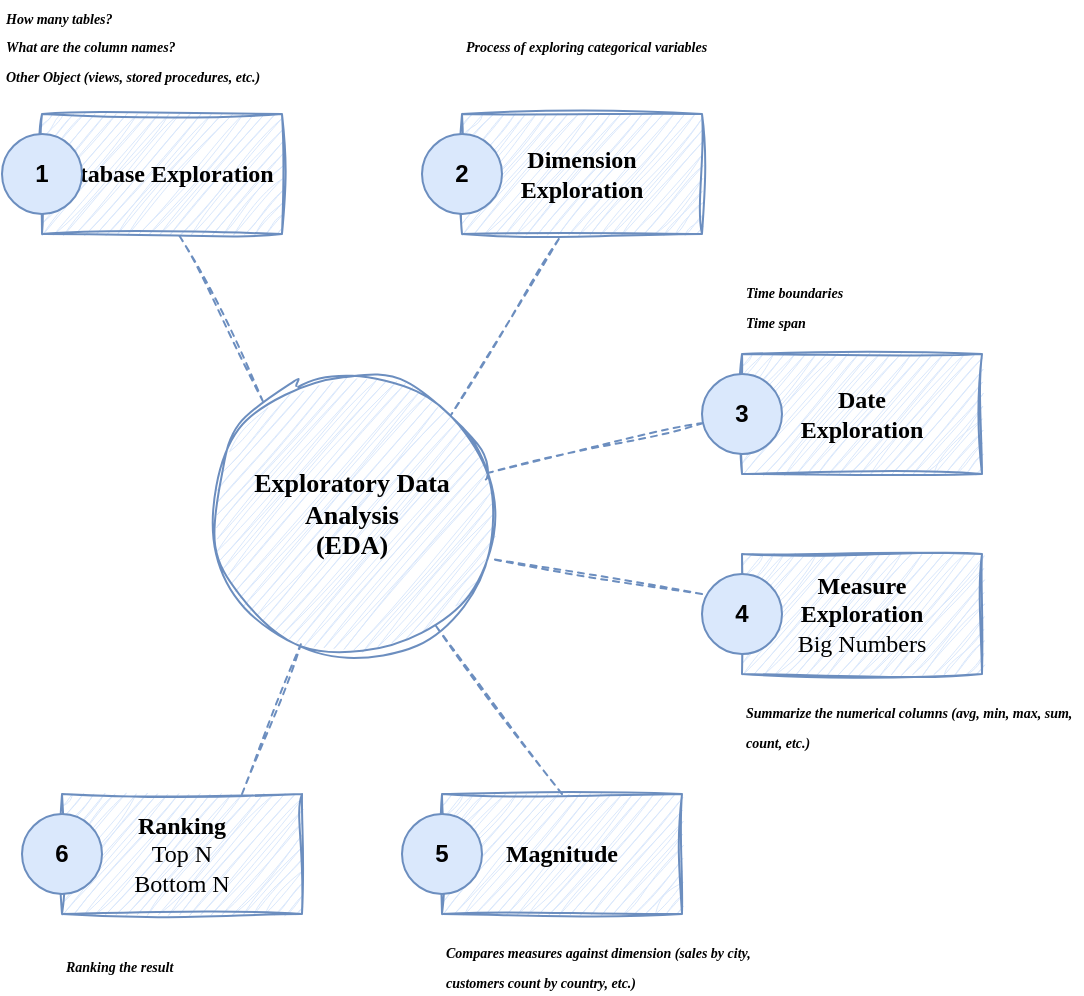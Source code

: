 <mxfile version="26.1.1">
  <diagram name="Page-1" id="hsc2KMRZ6bhrmwtduWx4">
    <mxGraphModel dx="987" dy="669" grid="1" gridSize="10" guides="1" tooltips="1" connect="1" arrows="1" fold="1" page="1" pageScale="1" pageWidth="850" pageHeight="1100" math="0" shadow="0">
      <root>
        <mxCell id="0" />
        <mxCell id="1" parent="0" />
        <mxCell id="O-xmrvNS8dKCKgFI-HjT-2" value="&lt;b&gt;&lt;font face=&quot;Comic Sans MS&quot;&gt;Database Exploration&lt;/font&gt;&lt;/b&gt;" style="rounded=0;whiteSpace=wrap;html=1;sketch=1;curveFitting=1;jiggle=2;fillColor=#dae8fc;strokeColor=#6c8ebf;" vertex="1" parent="1">
          <mxGeometry x="240" y="190" width="120" height="60" as="geometry" />
        </mxCell>
        <mxCell id="O-xmrvNS8dKCKgFI-HjT-3" value="&lt;b&gt;1&lt;/b&gt;" style="ellipse;whiteSpace=wrap;html=1;aspect=fixed;fillColor=#dae8fc;strokeColor=#6c8ebf;" vertex="1" parent="1">
          <mxGeometry x="220" y="200" width="40" height="40" as="geometry" />
        </mxCell>
        <mxCell id="O-xmrvNS8dKCKgFI-HjT-4" value="&lt;b&gt;&lt;font face=&quot;Comic Sans MS&quot;&gt;Dimension&lt;/font&gt;&lt;/b&gt;&lt;div&gt;&lt;b&gt;&lt;font face=&quot;Comic Sans MS&quot;&gt;Exploration&lt;/font&gt;&lt;/b&gt;&lt;/div&gt;" style="rounded=0;whiteSpace=wrap;html=1;sketch=1;curveFitting=1;jiggle=2;fillColor=#dae8fc;strokeColor=#6c8ebf;" vertex="1" parent="1">
          <mxGeometry x="450" y="190" width="120" height="60" as="geometry" />
        </mxCell>
        <mxCell id="O-xmrvNS8dKCKgFI-HjT-5" value="&lt;b&gt;2&lt;/b&gt;" style="ellipse;whiteSpace=wrap;html=1;aspect=fixed;fillColor=#dae8fc;strokeColor=#6c8ebf;" vertex="1" parent="1">
          <mxGeometry x="430" y="200" width="40" height="40" as="geometry" />
        </mxCell>
        <mxCell id="O-xmrvNS8dKCKgFI-HjT-6" value="&lt;b&gt;&lt;font face=&quot;Comic Sans MS&quot;&gt;Date&lt;/font&gt;&lt;/b&gt;&lt;div&gt;&lt;b&gt;&lt;font face=&quot;Comic Sans MS&quot;&gt;Exploration&lt;/font&gt;&lt;/b&gt;&lt;/div&gt;" style="rounded=0;whiteSpace=wrap;html=1;sketch=1;curveFitting=1;jiggle=2;fillColor=#dae8fc;strokeColor=#6c8ebf;" vertex="1" parent="1">
          <mxGeometry x="590" y="310" width="120" height="60" as="geometry" />
        </mxCell>
        <mxCell id="O-xmrvNS8dKCKgFI-HjT-7" value="&lt;b&gt;3&lt;/b&gt;" style="ellipse;whiteSpace=wrap;html=1;aspect=fixed;fillColor=#dae8fc;strokeColor=#6c8ebf;" vertex="1" parent="1">
          <mxGeometry x="570" y="320" width="40" height="40" as="geometry" />
        </mxCell>
        <mxCell id="O-xmrvNS8dKCKgFI-HjT-8" value="&lt;b&gt;&lt;font face=&quot;Comic Sans MS&quot;&gt;Measure&lt;/font&gt;&lt;/b&gt;&lt;div&gt;&lt;b&gt;&lt;font face=&quot;Comic Sans MS&quot;&gt;Exploration&lt;/font&gt;&lt;/b&gt;&lt;/div&gt;&lt;div&gt;&lt;font style=&quot;&quot; face=&quot;Comic Sans MS&quot;&gt;Big Numbers&lt;/font&gt;&lt;/div&gt;" style="rounded=0;whiteSpace=wrap;html=1;sketch=1;curveFitting=1;jiggle=2;fillColor=#dae8fc;strokeColor=#6c8ebf;" vertex="1" parent="1">
          <mxGeometry x="590" y="410" width="120" height="60" as="geometry" />
        </mxCell>
        <mxCell id="O-xmrvNS8dKCKgFI-HjT-9" value="&lt;b&gt;4&lt;/b&gt;" style="ellipse;whiteSpace=wrap;html=1;aspect=fixed;fillColor=#dae8fc;strokeColor=#6c8ebf;" vertex="1" parent="1">
          <mxGeometry x="570" y="420" width="40" height="40" as="geometry" />
        </mxCell>
        <mxCell id="O-xmrvNS8dKCKgFI-HjT-10" value="&lt;font face=&quot;Comic Sans MS&quot;&gt;&lt;b&gt;Magnitude&lt;/b&gt;&lt;/font&gt;" style="rounded=0;whiteSpace=wrap;html=1;sketch=1;curveFitting=1;jiggle=2;fillColor=#dae8fc;strokeColor=#6c8ebf;" vertex="1" parent="1">
          <mxGeometry x="440" y="530" width="120" height="60" as="geometry" />
        </mxCell>
        <mxCell id="O-xmrvNS8dKCKgFI-HjT-11" value="&lt;b&gt;5&lt;/b&gt;" style="ellipse;whiteSpace=wrap;html=1;aspect=fixed;fillColor=#dae8fc;strokeColor=#6c8ebf;" vertex="1" parent="1">
          <mxGeometry x="420" y="540" width="40" height="40" as="geometry" />
        </mxCell>
        <mxCell id="O-xmrvNS8dKCKgFI-HjT-12" value="&lt;font face=&quot;Comic Sans MS&quot;&gt;&lt;b&gt;Ranking&lt;/b&gt;&lt;/font&gt;&lt;div&gt;&lt;font face=&quot;Comic Sans MS&quot;&gt;Top N&lt;/font&gt;&lt;/div&gt;&lt;div&gt;&lt;font face=&quot;Comic Sans MS&quot;&gt;Bottom N&lt;/font&gt;&lt;/div&gt;" style="rounded=0;whiteSpace=wrap;html=1;sketch=1;curveFitting=1;jiggle=2;fillColor=#dae8fc;strokeColor=#6c8ebf;" vertex="1" parent="1">
          <mxGeometry x="250" y="530" width="120" height="60" as="geometry" />
        </mxCell>
        <mxCell id="O-xmrvNS8dKCKgFI-HjT-13" value="&lt;b&gt;6&lt;/b&gt;" style="ellipse;whiteSpace=wrap;html=1;aspect=fixed;fillColor=#dae8fc;strokeColor=#6c8ebf;" vertex="1" parent="1">
          <mxGeometry x="230" y="540" width="40" height="40" as="geometry" />
        </mxCell>
        <mxCell id="O-xmrvNS8dKCKgFI-HjT-14" value="&lt;b&gt;&lt;font style=&quot;font-size: 13px;&quot; face=&quot;Comic Sans MS&quot;&gt;Exploratory Data Analysis&lt;/font&gt;&lt;/b&gt;&lt;div&gt;&lt;b&gt;&lt;font style=&quot;font-size: 13px;&quot; face=&quot;Comic Sans MS&quot;&gt;(EDA)&lt;/font&gt;&lt;/b&gt;&lt;/div&gt;" style="ellipse;whiteSpace=wrap;html=1;aspect=fixed;sketch=1;curveFitting=1;jiggle=2;fillColor=#dae8fc;strokeColor=#6c8ebf;" vertex="1" parent="1">
          <mxGeometry x="325" y="320" width="140" height="140" as="geometry" />
        </mxCell>
        <mxCell id="O-xmrvNS8dKCKgFI-HjT-16" value="" style="endArrow=none;html=1;rounded=0;exitX=0.573;exitY=1.017;exitDx=0;exitDy=0;exitPerimeter=0;entryX=0.181;entryY=0.096;entryDx=0;entryDy=0;entryPerimeter=0;fillColor=#dae8fc;strokeColor=#6c8ebf;dashed=1;sketch=1;curveFitting=1;jiggle=2;" edge="1" parent="1" source="O-xmrvNS8dKCKgFI-HjT-2" target="O-xmrvNS8dKCKgFI-HjT-14">
          <mxGeometry width="50" height="50" relative="1" as="geometry">
            <mxPoint x="320" y="420" as="sourcePoint" />
            <mxPoint x="370" y="370" as="targetPoint" />
          </mxGeometry>
        </mxCell>
        <mxCell id="O-xmrvNS8dKCKgFI-HjT-17" value="" style="endArrow=none;html=1;rounded=0;exitX=0.403;exitY=1.043;exitDx=0;exitDy=0;exitPerimeter=0;entryX=1;entryY=0;entryDx=0;entryDy=0;fillColor=#dae8fc;strokeColor=#6c8ebf;dashed=1;sketch=1;curveFitting=1;jiggle=2;" edge="1" parent="1" source="O-xmrvNS8dKCKgFI-HjT-4" target="O-xmrvNS8dKCKgFI-HjT-14">
          <mxGeometry width="50" height="50" relative="1" as="geometry">
            <mxPoint x="319" y="261" as="sourcePoint" />
            <mxPoint x="360" y="343" as="targetPoint" />
          </mxGeometry>
        </mxCell>
        <mxCell id="O-xmrvNS8dKCKgFI-HjT-18" value="" style="endArrow=none;html=1;rounded=0;entryX=0.987;entryY=0.353;entryDx=0;entryDy=0;entryPerimeter=0;fillColor=#dae8fc;strokeColor=#6c8ebf;dashed=1;sketch=1;curveFitting=1;jiggle=2;" edge="1" parent="1" source="O-xmrvNS8dKCKgFI-HjT-7" target="O-xmrvNS8dKCKgFI-HjT-14">
          <mxGeometry width="50" height="50" relative="1" as="geometry">
            <mxPoint x="508" y="263" as="sourcePoint" />
            <mxPoint x="454" y="351" as="targetPoint" />
          </mxGeometry>
        </mxCell>
        <mxCell id="O-xmrvNS8dKCKgFI-HjT-19" value="" style="endArrow=none;html=1;rounded=0;entryX=0.999;entryY=0.661;entryDx=0;entryDy=0;entryPerimeter=0;exitX=0;exitY=0.25;exitDx=0;exitDy=0;exitPerimeter=0;fillColor=#dae8fc;strokeColor=#6c8ebf;dashed=1;sketch=1;curveFitting=1;jiggle=2;" edge="1" parent="1" source="O-xmrvNS8dKCKgFI-HjT-9" target="O-xmrvNS8dKCKgFI-HjT-14">
          <mxGeometry width="50" height="50" relative="1" as="geometry">
            <mxPoint x="581" y="354" as="sourcePoint" />
            <mxPoint x="473" y="379" as="targetPoint" />
          </mxGeometry>
        </mxCell>
        <mxCell id="O-xmrvNS8dKCKgFI-HjT-20" value="" style="endArrow=none;html=1;rounded=0;exitX=0.5;exitY=0;exitDx=0;exitDy=0;fillColor=#dae8fc;strokeColor=#6c8ebf;dashed=1;sketch=1;curveFitting=1;jiggle=2;" edge="1" parent="1" source="O-xmrvNS8dKCKgFI-HjT-10" target="O-xmrvNS8dKCKgFI-HjT-14">
          <mxGeometry width="50" height="50" relative="1" as="geometry">
            <mxPoint x="580" y="440" as="sourcePoint" />
            <mxPoint x="475" y="423" as="targetPoint" />
          </mxGeometry>
        </mxCell>
        <mxCell id="O-xmrvNS8dKCKgFI-HjT-21" value="" style="endArrow=none;html=1;rounded=0;exitX=0.75;exitY=0;exitDx=0;exitDy=0;fillColor=#dae8fc;strokeColor=#6c8ebf;dashed=1;sketch=1;curveFitting=1;jiggle=2;" edge="1" parent="1" source="O-xmrvNS8dKCKgFI-HjT-12" target="O-xmrvNS8dKCKgFI-HjT-14">
          <mxGeometry width="50" height="50" relative="1" as="geometry">
            <mxPoint x="510" y="540" as="sourcePoint" />
            <mxPoint x="447" y="456" as="targetPoint" />
          </mxGeometry>
        </mxCell>
        <mxCell id="O-xmrvNS8dKCKgFI-HjT-58" value="&lt;i&gt;&lt;b style=&quot;font-size: 7px; font-family: &amp;quot;Comic Sans MS&amp;quot;; background-color: transparent; color: light-dark(rgb(0, 0, 0), rgb(255, 255, 255));&quot;&gt;How many tables?&lt;/b&gt;&lt;br&gt;&lt;b style=&quot;font-size: 7px; font-family: &amp;quot;Comic Sans MS&amp;quot;; background-color: transparent; color: light-dark(rgb(0, 0, 0), rgb(255, 255, 255));&quot;&gt;What are the column names?&lt;/b&gt;&lt;/i&gt;&lt;div&gt;&lt;b style=&quot;font-size: 7px; font-family: &amp;quot;Comic Sans MS&amp;quot;; background-color: transparent; color: light-dark(rgb(0, 0, 0), rgb(255, 255, 255));&quot;&gt;&lt;i&gt;Other Object (views, stored procedures, etc.)&lt;/i&gt;&lt;/b&gt;&lt;/div&gt;" style="text;html=1;align=left;verticalAlign=middle;whiteSpace=wrap;rounded=0;" vertex="1" parent="1">
          <mxGeometry x="220" y="140" width="170" height="30" as="geometry" />
        </mxCell>
        <mxCell id="O-xmrvNS8dKCKgFI-HjT-59" value="&lt;font face=&quot;Comic Sans MS&quot;&gt;&lt;span style=&quot;font-size: 7px;&quot;&gt;&lt;b&gt;&lt;i&gt;Process of exploring categorical variables&lt;/i&gt;&lt;/b&gt;&lt;/span&gt;&lt;/font&gt;" style="text;html=1;align=left;verticalAlign=middle;whiteSpace=wrap;rounded=0;" vertex="1" parent="1">
          <mxGeometry x="450" y="140" width="170" height="30" as="geometry" />
        </mxCell>
        <mxCell id="O-xmrvNS8dKCKgFI-HjT-60" value="&lt;font face=&quot;Comic Sans MS&quot;&gt;&lt;span style=&quot;font-size: 7px;&quot;&gt;&lt;b&gt;&lt;i&gt;Time boundaries&lt;/i&gt;&lt;/b&gt;&lt;/span&gt;&lt;/font&gt;&lt;div&gt;&lt;font face=&quot;Comic Sans MS&quot;&gt;&lt;span style=&quot;font-size: 7px;&quot;&gt;&lt;b&gt;&lt;i&gt;Time span&lt;/i&gt;&lt;/b&gt;&lt;/span&gt;&lt;/font&gt;&lt;/div&gt;" style="text;html=1;align=left;verticalAlign=middle;whiteSpace=wrap;rounded=0;" vertex="1" parent="1">
          <mxGeometry x="590" y="270" width="170" height="30" as="geometry" />
        </mxCell>
        <mxCell id="O-xmrvNS8dKCKgFI-HjT-61" value="&lt;font face=&quot;Comic Sans MS&quot;&gt;&lt;span style=&quot;font-size: 7px;&quot;&gt;&lt;b&gt;&lt;i&gt;Summarize the numerical columns (avg, min, max, sum, count, etc.)&lt;/i&gt;&lt;/b&gt;&lt;/span&gt;&lt;/font&gt;" style="text;html=1;align=left;verticalAlign=middle;whiteSpace=wrap;rounded=0;" vertex="1" parent="1">
          <mxGeometry x="590" y="480" width="170" height="30" as="geometry" />
        </mxCell>
        <mxCell id="O-xmrvNS8dKCKgFI-HjT-62" value="&lt;font face=&quot;Comic Sans MS&quot;&gt;&lt;span style=&quot;font-size: 7px;&quot;&gt;&lt;b&gt;&lt;i&gt;Compares measures against dimension (sales by city, customers count by country, etc.)&lt;/i&gt;&lt;/b&gt;&lt;/span&gt;&lt;/font&gt;" style="text;html=1;align=left;verticalAlign=middle;whiteSpace=wrap;rounded=0;" vertex="1" parent="1">
          <mxGeometry x="440" y="600" width="170" height="30" as="geometry" />
        </mxCell>
        <mxCell id="O-xmrvNS8dKCKgFI-HjT-63" value="&lt;font face=&quot;Comic Sans MS&quot;&gt;&lt;span style=&quot;font-size: 7px;&quot;&gt;&lt;b&gt;&lt;i&gt;Ranking the result&lt;/i&gt;&lt;/b&gt;&lt;/span&gt;&lt;/font&gt;" style="text;html=1;align=left;verticalAlign=middle;whiteSpace=wrap;rounded=0;" vertex="1" parent="1">
          <mxGeometry x="250" y="600" width="100" height="30" as="geometry" />
        </mxCell>
      </root>
    </mxGraphModel>
  </diagram>
</mxfile>
